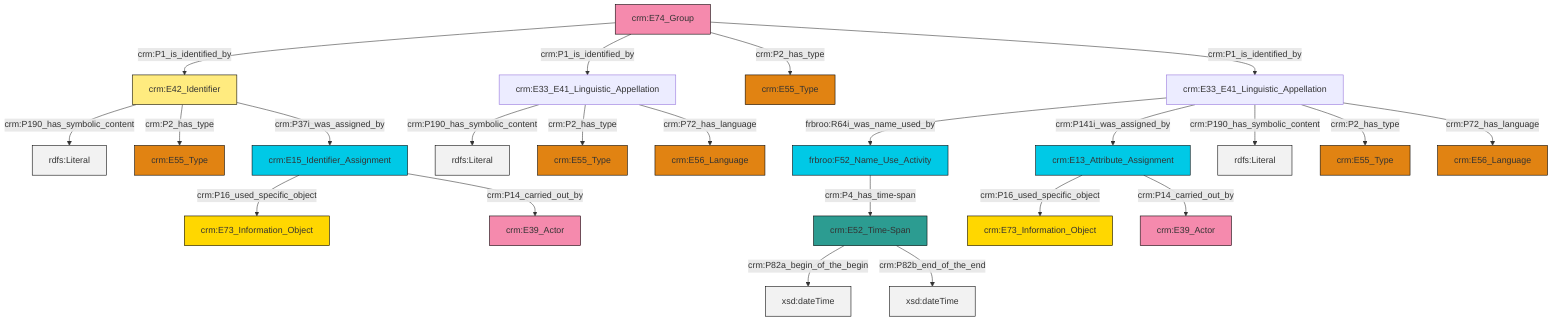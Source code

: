 graph TD
classDef Literal fill:#f2f2f2,stroke:#000000;
classDef CRM_Entity fill:#FFFFFF,stroke:#000000;
classDef Temporal_Entity fill:#00C9E6, stroke:#000000;
classDef Type fill:#E18312, stroke:#000000;
classDef Time-Span fill:#2C9C91, stroke:#000000;
classDef Appellation fill:#FFEB7F, stroke:#000000;
classDef Place fill:#008836, stroke:#000000;
classDef Persistent_Item fill:#B266B2, stroke:#000000;
classDef Conceptual_Object fill:#FFD700, stroke:#000000;
classDef Physical_Thing fill:#D2B48C, stroke:#000000;
classDef Actor fill:#f58aad, stroke:#000000;
classDef PC_Classes fill:#4ce600, stroke:#000000;
classDef Multi fill:#cccccc,stroke:#000000;

2["crm:E74_Group"]:::Actor -->|crm:P1_is_identified_by| 3["crm:E42_Identifier"]:::Appellation
4["crm:E13_Attribute_Assignment"]:::Temporal_Entity -->|crm:P16_used_specific_object| 5["crm:E73_Information_Object"]:::Conceptual_Object
6["crm:E52_Time-Span"]:::Time-Span -->|crm:P82a_begin_of_the_begin| 7[xsd:dateTime]:::Literal
10["crm:E33_E41_Linguistic_Appellation"]:::Default -->|crm:P190_has_symbolic_content| 15[rdfs:Literal]:::Literal
2["crm:E74_Group"]:::Actor -->|crm:P1_is_identified_by| 10["crm:E33_E41_Linguistic_Appellation"]:::Default
2["crm:E74_Group"]:::Actor -->|crm:P2_has_type| 20["crm:E55_Type"]:::Type
2["crm:E74_Group"]:::Actor -->|crm:P1_is_identified_by| 0["crm:E33_E41_Linguistic_Appellation"]:::Default
0["crm:E33_E41_Linguistic_Appellation"]:::Default -->|frbroo:R64i_was_name_used_by| 24["frbroo:F52_Name_Use_Activity"]:::Temporal_Entity
3["crm:E42_Identifier"]:::Appellation -->|crm:P190_has_symbolic_content| 25[rdfs:Literal]:::Literal
6["crm:E52_Time-Span"]:::Time-Span -->|crm:P82b_end_of_the_end| 27[xsd:dateTime]:::Literal
4["crm:E13_Attribute_Assignment"]:::Temporal_Entity -->|crm:P14_carried_out_by| 18["crm:E39_Actor"]:::Actor
3["crm:E42_Identifier"]:::Appellation -->|crm:P2_has_type| 33["crm:E55_Type"]:::Type
24["frbroo:F52_Name_Use_Activity"]:::Temporal_Entity -->|crm:P4_has_time-span| 6["crm:E52_Time-Span"]:::Time-Span
34["crm:E15_Identifier_Assignment"]:::Temporal_Entity -->|crm:P16_used_specific_object| 30["crm:E73_Information_Object"]:::Conceptual_Object
3["crm:E42_Identifier"]:::Appellation -->|crm:P37i_was_assigned_by| 34["crm:E15_Identifier_Assignment"]:::Temporal_Entity
0["crm:E33_E41_Linguistic_Appellation"]:::Default -->|crm:P141i_was_assigned_by| 4["crm:E13_Attribute_Assignment"]:::Temporal_Entity
0["crm:E33_E41_Linguistic_Appellation"]:::Default -->|crm:P190_has_symbolic_content| 36[rdfs:Literal]:::Literal
0["crm:E33_E41_Linguistic_Appellation"]:::Default -->|crm:P2_has_type| 8["crm:E55_Type"]:::Type
0["crm:E33_E41_Linguistic_Appellation"]:::Default -->|crm:P72_has_language| 21["crm:E56_Language"]:::Type
34["crm:E15_Identifier_Assignment"]:::Temporal_Entity -->|crm:P14_carried_out_by| 28["crm:E39_Actor"]:::Actor
10["crm:E33_E41_Linguistic_Appellation"]:::Default -->|crm:P2_has_type| 13["crm:E55_Type"]:::Type
10["crm:E33_E41_Linguistic_Appellation"]:::Default -->|crm:P72_has_language| 38["crm:E56_Language"]:::Type
